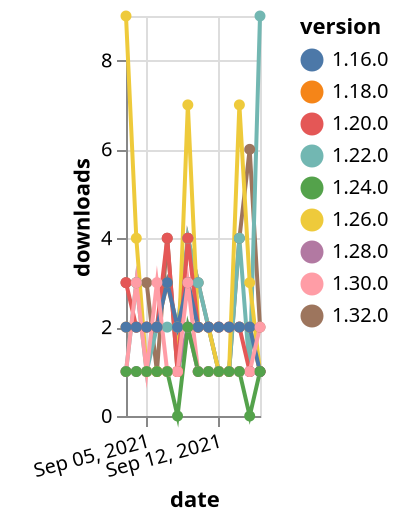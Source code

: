 {"$schema": "https://vega.github.io/schema/vega-lite/v5.json", "description": "A simple bar chart with embedded data.", "data": {"values": [{"date": "2021-09-03", "total": 2797, "delta": 2, "version": "1.18.0"}, {"date": "2021-09-04", "total": 2799, "delta": 2, "version": "1.18.0"}, {"date": "2021-09-05", "total": 2801, "delta": 2, "version": "1.18.0"}, {"date": "2021-09-06", "total": 2803, "delta": 2, "version": "1.18.0"}, {"date": "2021-09-07", "total": 2806, "delta": 3, "version": "1.18.0"}, {"date": "2021-09-08", "total": 2808, "delta": 2, "version": "1.18.0"}, {"date": "2021-09-09", "total": 2811, "delta": 3, "version": "1.18.0"}, {"date": "2021-09-10", "total": 2813, "delta": 2, "version": "1.18.0"}, {"date": "2021-09-11", "total": 2815, "delta": 2, "version": "1.18.0"}, {"date": "2021-09-12", "total": 2817, "delta": 2, "version": "1.18.0"}, {"date": "2021-09-13", "total": 2819, "delta": 2, "version": "1.18.0"}, {"date": "2021-09-14", "total": 2821, "delta": 2, "version": "1.18.0"}, {"date": "2021-09-15", "total": 2823, "delta": 2, "version": "1.18.0"}, {"date": "2021-09-16", "total": 2824, "delta": 1, "version": "1.18.0"}, {"date": "2021-09-03", "total": 197, "delta": 3, "version": "1.32.0"}, {"date": "2021-09-04", "total": 200, "delta": 3, "version": "1.32.0"}, {"date": "2021-09-05", "total": 203, "delta": 3, "version": "1.32.0"}, {"date": "2021-09-06", "total": 204, "delta": 1, "version": "1.32.0"}, {"date": "2021-09-07", "total": 208, "delta": 4, "version": "1.32.0"}, {"date": "2021-09-08", "total": 209, "delta": 1, "version": "1.32.0"}, {"date": "2021-09-09", "total": 213, "delta": 4, "version": "1.32.0"}, {"date": "2021-09-10", "total": 216, "delta": 3, "version": "1.32.0"}, {"date": "2021-09-11", "total": 218, "delta": 2, "version": "1.32.0"}, {"date": "2021-09-12", "total": 219, "delta": 1, "version": "1.32.0"}, {"date": "2021-09-13", "total": 220, "delta": 1, "version": "1.32.0"}, {"date": "2021-09-14", "total": 224, "delta": 4, "version": "1.32.0"}, {"date": "2021-09-15", "total": 230, "delta": 6, "version": "1.32.0"}, {"date": "2021-09-16", "total": 232, "delta": 2, "version": "1.32.0"}, {"date": "2021-09-03", "total": 2815, "delta": 1, "version": "1.22.0"}, {"date": "2021-09-04", "total": 2818, "delta": 3, "version": "1.22.0"}, {"date": "2021-09-05", "total": 2819, "delta": 1, "version": "1.22.0"}, {"date": "2021-09-06", "total": 2821, "delta": 2, "version": "1.22.0"}, {"date": "2021-09-07", "total": 2823, "delta": 2, "version": "1.22.0"}, {"date": "2021-09-08", "total": 2825, "delta": 2, "version": "1.22.0"}, {"date": "2021-09-09", "total": 2829, "delta": 4, "version": "1.22.0"}, {"date": "2021-09-10", "total": 2832, "delta": 3, "version": "1.22.0"}, {"date": "2021-09-11", "total": 2834, "delta": 2, "version": "1.22.0"}, {"date": "2021-09-12", "total": 2835, "delta": 1, "version": "1.22.0"}, {"date": "2021-09-13", "total": 2836, "delta": 1, "version": "1.22.0"}, {"date": "2021-09-14", "total": 2840, "delta": 4, "version": "1.22.0"}, {"date": "2021-09-15", "total": 2841, "delta": 1, "version": "1.22.0"}, {"date": "2021-09-16", "total": 2850, "delta": 9, "version": "1.22.0"}, {"date": "2021-09-03", "total": 235, "delta": 1, "version": "1.28.0"}, {"date": "2021-09-04", "total": 236, "delta": 1, "version": "1.28.0"}, {"date": "2021-09-05", "total": 237, "delta": 1, "version": "1.28.0"}, {"date": "2021-09-06", "total": 238, "delta": 1, "version": "1.28.0"}, {"date": "2021-09-07", "total": 239, "delta": 1, "version": "1.28.0"}, {"date": "2021-09-08", "total": 240, "delta": 1, "version": "1.28.0"}, {"date": "2021-09-09", "total": 242, "delta": 2, "version": "1.28.0"}, {"date": "2021-09-10", "total": 243, "delta": 1, "version": "1.28.0"}, {"date": "2021-09-11", "total": 244, "delta": 1, "version": "1.28.0"}, {"date": "2021-09-12", "total": 245, "delta": 1, "version": "1.28.0"}, {"date": "2021-09-13", "total": 246, "delta": 1, "version": "1.28.0"}, {"date": "2021-09-14", "total": 247, "delta": 1, "version": "1.28.0"}, {"date": "2021-09-15", "total": 248, "delta": 1, "version": "1.28.0"}, {"date": "2021-09-16", "total": 249, "delta": 1, "version": "1.28.0"}, {"date": "2021-09-03", "total": 733, "delta": 9, "version": "1.26.0"}, {"date": "2021-09-04", "total": 737, "delta": 4, "version": "1.26.0"}, {"date": "2021-09-05", "total": 738, "delta": 1, "version": "1.26.0"}, {"date": "2021-09-06", "total": 739, "delta": 1, "version": "1.26.0"}, {"date": "2021-09-07", "total": 740, "delta": 1, "version": "1.26.0"}, {"date": "2021-09-08", "total": 741, "delta": 1, "version": "1.26.0"}, {"date": "2021-09-09", "total": 748, "delta": 7, "version": "1.26.0"}, {"date": "2021-09-10", "total": 750, "delta": 2, "version": "1.26.0"}, {"date": "2021-09-11", "total": 752, "delta": 2, "version": "1.26.0"}, {"date": "2021-09-12", "total": 753, "delta": 1, "version": "1.26.0"}, {"date": "2021-09-13", "total": 754, "delta": 1, "version": "1.26.0"}, {"date": "2021-09-14", "total": 761, "delta": 7, "version": "1.26.0"}, {"date": "2021-09-15", "total": 764, "delta": 3, "version": "1.26.0"}, {"date": "2021-09-16", "total": 765, "delta": 1, "version": "1.26.0"}, {"date": "2021-09-03", "total": 3659, "delta": 3, "version": "1.20.0"}, {"date": "2021-09-04", "total": 3661, "delta": 2, "version": "1.20.0"}, {"date": "2021-09-05", "total": 3663, "delta": 2, "version": "1.20.0"}, {"date": "2021-09-06", "total": 3665, "delta": 2, "version": "1.20.0"}, {"date": "2021-09-07", "total": 3669, "delta": 4, "version": "1.20.0"}, {"date": "2021-09-08", "total": 3670, "delta": 1, "version": "1.20.0"}, {"date": "2021-09-09", "total": 3674, "delta": 4, "version": "1.20.0"}, {"date": "2021-09-10", "total": 3676, "delta": 2, "version": "1.20.0"}, {"date": "2021-09-11", "total": 3678, "delta": 2, "version": "1.20.0"}, {"date": "2021-09-12", "total": 3680, "delta": 2, "version": "1.20.0"}, {"date": "2021-09-13", "total": 3682, "delta": 2, "version": "1.20.0"}, {"date": "2021-09-14", "total": 3684, "delta": 2, "version": "1.20.0"}, {"date": "2021-09-15", "total": 3685, "delta": 1, "version": "1.20.0"}, {"date": "2021-09-16", "total": 3686, "delta": 1, "version": "1.20.0"}, {"date": "2021-09-03", "total": 2664, "delta": 2, "version": "1.16.0"}, {"date": "2021-09-04", "total": 2666, "delta": 2, "version": "1.16.0"}, {"date": "2021-09-05", "total": 2668, "delta": 2, "version": "1.16.0"}, {"date": "2021-09-06", "total": 2670, "delta": 2, "version": "1.16.0"}, {"date": "2021-09-07", "total": 2673, "delta": 3, "version": "1.16.0"}, {"date": "2021-09-08", "total": 2675, "delta": 2, "version": "1.16.0"}, {"date": "2021-09-09", "total": 2678, "delta": 3, "version": "1.16.0"}, {"date": "2021-09-10", "total": 2680, "delta": 2, "version": "1.16.0"}, {"date": "2021-09-11", "total": 2682, "delta": 2, "version": "1.16.0"}, {"date": "2021-09-12", "total": 2684, "delta": 2, "version": "1.16.0"}, {"date": "2021-09-13", "total": 2686, "delta": 2, "version": "1.16.0"}, {"date": "2021-09-14", "total": 2688, "delta": 2, "version": "1.16.0"}, {"date": "2021-09-15", "total": 2690, "delta": 2, "version": "1.16.0"}, {"date": "2021-09-16", "total": 2691, "delta": 1, "version": "1.16.0"}, {"date": "2021-09-03", "total": 667, "delta": 1, "version": "1.30.0"}, {"date": "2021-09-04", "total": 670, "delta": 3, "version": "1.30.0"}, {"date": "2021-09-05", "total": 671, "delta": 1, "version": "1.30.0"}, {"date": "2021-09-06", "total": 674, "delta": 3, "version": "1.30.0"}, {"date": "2021-09-07", "total": 675, "delta": 1, "version": "1.30.0"}, {"date": "2021-09-08", "total": 676, "delta": 1, "version": "1.30.0"}, {"date": "2021-09-09", "total": 679, "delta": 3, "version": "1.30.0"}, {"date": "2021-09-10", "total": 680, "delta": 1, "version": "1.30.0"}, {"date": "2021-09-11", "total": 681, "delta": 1, "version": "1.30.0"}, {"date": "2021-09-12", "total": 682, "delta": 1, "version": "1.30.0"}, {"date": "2021-09-13", "total": 683, "delta": 1, "version": "1.30.0"}, {"date": "2021-09-14", "total": 684, "delta": 1, "version": "1.30.0"}, {"date": "2021-09-15", "total": 685, "delta": 1, "version": "1.30.0"}, {"date": "2021-09-16", "total": 687, "delta": 2, "version": "1.30.0"}, {"date": "2021-09-03", "total": 309, "delta": 1, "version": "1.24.0"}, {"date": "2021-09-04", "total": 310, "delta": 1, "version": "1.24.0"}, {"date": "2021-09-05", "total": 311, "delta": 1, "version": "1.24.0"}, {"date": "2021-09-06", "total": 312, "delta": 1, "version": "1.24.0"}, {"date": "2021-09-07", "total": 313, "delta": 1, "version": "1.24.0"}, {"date": "2021-09-08", "total": 313, "delta": 0, "version": "1.24.0"}, {"date": "2021-09-09", "total": 315, "delta": 2, "version": "1.24.0"}, {"date": "2021-09-10", "total": 316, "delta": 1, "version": "1.24.0"}, {"date": "2021-09-11", "total": 317, "delta": 1, "version": "1.24.0"}, {"date": "2021-09-12", "total": 318, "delta": 1, "version": "1.24.0"}, {"date": "2021-09-13", "total": 319, "delta": 1, "version": "1.24.0"}, {"date": "2021-09-14", "total": 320, "delta": 1, "version": "1.24.0"}, {"date": "2021-09-15", "total": 320, "delta": 0, "version": "1.24.0"}, {"date": "2021-09-16", "total": 321, "delta": 1, "version": "1.24.0"}]}, "width": "container", "mark": {"type": "line", "point": {"filled": true}}, "encoding": {"x": {"field": "date", "type": "temporal", "timeUnit": "yearmonthdate", "title": "date", "axis": {"labelAngle": -15}}, "y": {"field": "delta", "type": "quantitative", "title": "downloads"}, "color": {"field": "version", "type": "nominal"}, "tooltip": {"field": "delta"}}}